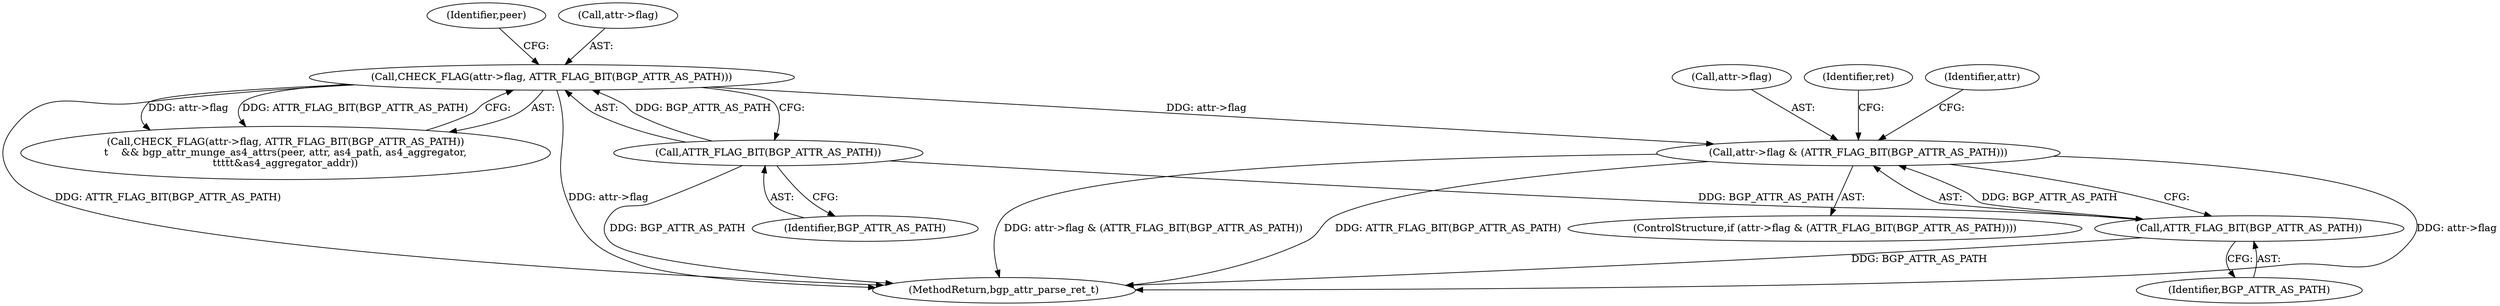 digraph "0_frr_943d595a018e69b550db08cccba1d0778a86705a@pointer" {
"1000738" [label="(Call,attr->flag & (ATTR_FLAG_BIT(BGP_ATTR_AS_PATH)))"];
"1000706" [label="(Call,CHECK_FLAG(attr->flag, ATTR_FLAG_BIT(BGP_ATTR_AS_PATH)))"];
"1000710" [label="(Call,ATTR_FLAG_BIT(BGP_ATTR_AS_PATH))"];
"1000742" [label="(Call,ATTR_FLAG_BIT(BGP_ATTR_AS_PATH))"];
"1000713" [label="(Identifier,peer)"];
"1000739" [label="(Call,attr->flag)"];
"1000746" [label="(Identifier,ret)"];
"1000705" [label="(Call,CHECK_FLAG(attr->flag, ATTR_FLAG_BIT(BGP_ATTR_AS_PATH))\n\t    && bgp_attr_munge_as4_attrs(peer, attr, as4_path, as4_aggregator,\n\t\t\t\t\t&as4_aggregator_addr))"];
"1000742" [label="(Call,ATTR_FLAG_BIT(BGP_ATTR_AS_PATH))"];
"1000711" [label="(Identifier,BGP_ATTR_AS_PATH)"];
"1000710" [label="(Call,ATTR_FLAG_BIT(BGP_ATTR_AS_PATH))"];
"1000737" [label="(ControlStructure,if (attr->flag & (ATTR_FLAG_BIT(BGP_ATTR_AS_PATH))))"];
"1000707" [label="(Call,attr->flag)"];
"1000738" [label="(Call,attr->flag & (ATTR_FLAG_BIT(BGP_ATTR_AS_PATH)))"];
"1000758" [label="(Identifier,attr)"];
"1000743" [label="(Identifier,BGP_ATTR_AS_PATH)"];
"1000706" [label="(Call,CHECK_FLAG(attr->flag, ATTR_FLAG_BIT(BGP_ATTR_AS_PATH)))"];
"1000796" [label="(MethodReturn,bgp_attr_parse_ret_t)"];
"1000738" -> "1000737"  [label="AST: "];
"1000738" -> "1000742"  [label="CFG: "];
"1000739" -> "1000738"  [label="AST: "];
"1000742" -> "1000738"  [label="AST: "];
"1000746" -> "1000738"  [label="CFG: "];
"1000758" -> "1000738"  [label="CFG: "];
"1000738" -> "1000796"  [label="DDG: ATTR_FLAG_BIT(BGP_ATTR_AS_PATH)"];
"1000738" -> "1000796"  [label="DDG: attr->flag"];
"1000738" -> "1000796"  [label="DDG: attr->flag & (ATTR_FLAG_BIT(BGP_ATTR_AS_PATH))"];
"1000706" -> "1000738"  [label="DDG: attr->flag"];
"1000742" -> "1000738"  [label="DDG: BGP_ATTR_AS_PATH"];
"1000706" -> "1000705"  [label="AST: "];
"1000706" -> "1000710"  [label="CFG: "];
"1000707" -> "1000706"  [label="AST: "];
"1000710" -> "1000706"  [label="AST: "];
"1000713" -> "1000706"  [label="CFG: "];
"1000705" -> "1000706"  [label="CFG: "];
"1000706" -> "1000796"  [label="DDG: ATTR_FLAG_BIT(BGP_ATTR_AS_PATH)"];
"1000706" -> "1000796"  [label="DDG: attr->flag"];
"1000706" -> "1000705"  [label="DDG: attr->flag"];
"1000706" -> "1000705"  [label="DDG: ATTR_FLAG_BIT(BGP_ATTR_AS_PATH)"];
"1000710" -> "1000706"  [label="DDG: BGP_ATTR_AS_PATH"];
"1000710" -> "1000711"  [label="CFG: "];
"1000711" -> "1000710"  [label="AST: "];
"1000710" -> "1000796"  [label="DDG: BGP_ATTR_AS_PATH"];
"1000710" -> "1000742"  [label="DDG: BGP_ATTR_AS_PATH"];
"1000742" -> "1000743"  [label="CFG: "];
"1000743" -> "1000742"  [label="AST: "];
"1000742" -> "1000796"  [label="DDG: BGP_ATTR_AS_PATH"];
}
